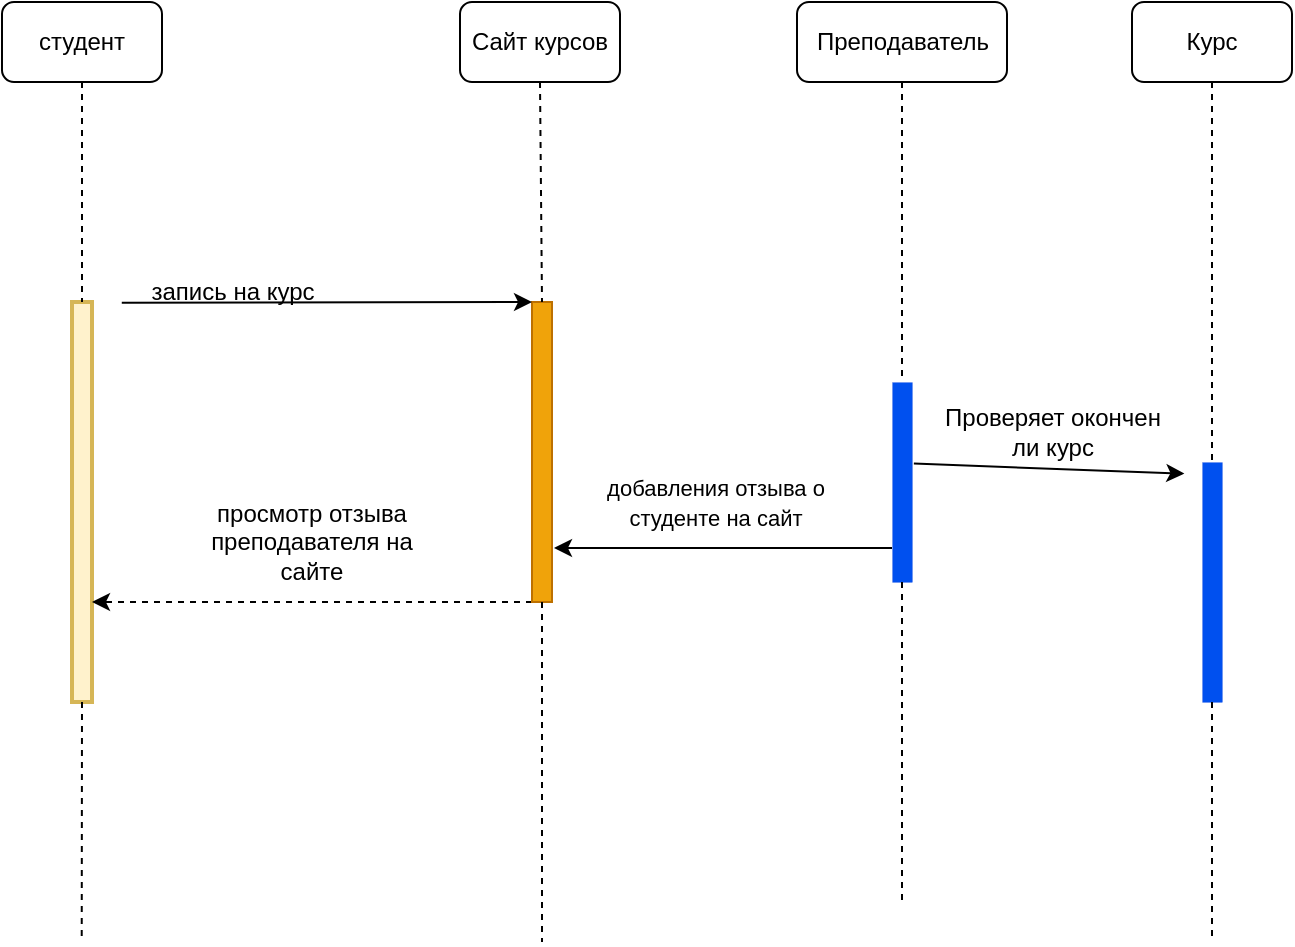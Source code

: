 <mxfile version="26.0.3">
  <diagram id="mAP6cqxLRKaeT77oycJb" name="Страница 1">
    <mxGraphModel dx="1290" dy="611" grid="1" gridSize="10" guides="1" tooltips="1" connect="1" arrows="1" fold="1" page="1" pageScale="1" pageWidth="827" pageHeight="1169" math="0" shadow="0">
      <root>
        <mxCell id="0" />
        <mxCell id="1" parent="0" />
        <mxCell id="GWOxY-jc9z-73p6T1NB9-2" value="" style="rounded=0;whiteSpace=wrap;html=1;fillColor=#fff2cc;strokeColor=#d6b656;strokeWidth=2;" parent="1" vertex="1">
          <mxGeometry x="140" y="840" width="10" height="200" as="geometry" />
        </mxCell>
        <mxCell id="GWOxY-jc9z-73p6T1NB9-3" value="Преподаватель" style="rounded=1;whiteSpace=wrap;html=1;strokeWidth=1;" parent="1" vertex="1">
          <mxGeometry x="502.5" y="690" width="105" height="40" as="geometry" />
        </mxCell>
        <mxCell id="GWOxY-jc9z-73p6T1NB9-4" value="&lt;span style=&quot;color: rgba(0, 0, 0, 0); font-family: monospace; font-size: 0px; text-align: start;&quot;&gt;%3CmxGraphModel%3E%3Croot%3E%3CmxCell%20id%3D%220%22%2F%3E%3CmxCell%20id%3D%221%22%20parent%3D%220%22%2F%3E%3CmxCell%20id%3D%222%22%20value%3D%221.2.%20%D0%9A%D0%BD%D0%B8%D0%B3%D0%B0%20%D0%B8%D0%B4%D0%B5%D1%82%20%D0%B1%D0%B8%D0%B1%D0%BB%D0%B8%D0%BE%D1%82%D0%B5%D0%BA%D0%B0%D1%80%D1%8E%22%20style%3D%22text%3Bhtml%3D1%3Balign%3Dcenter%3BverticalAlign%3Dmiddle%3Bresizable%3D0%3Bpoints%3D%5B%5D%3Bautosize%3D1%3BstrokeColor%3Dnone%3BfillColor%3Dnone%3B%22%20vertex%3D%221%22%20parent%3D%221%22%3E%3CmxGeometry%20x%3D%22375%22%20y%3D%22485%22%20width%3D%22190%22%20height%3D%2230%22%20as%3D%22geometry%22%2F%3E%3C%2FmxCell%3E%3C%2Froot%3E%3C%2FmxGraphModel%3E&lt;/span&gt;&lt;span style=&quot;color: rgba(0, 0, 0, 0); font-family: monospace; font-size: 0px; text-align: start;&quot;&gt;%3CmxGraphModel%3E%3Croot%3E%3CmxCell%20id%3D%220%22%2F%3E%3CmxCell%20id%3D%221%22%20parent%3D%220%22%2F%3E%3CmxCell%20id%3D%222%22%20value%3D%221.2.%20%D0%9A%D0%BD%D0%B8%D0%B3%D0%B0%20%D0%B8%D0%B4%D0%B5%D1%82%20%D0%B1%D0%B8%D0%B1%D0%BB%D0%B8%D0%BE%D1%82%D0%B5%D0%BA%D0%B0%D1%80%D1%8E%22%20style%3D%22text%3Bhtml%3D1%3Balign%3Dcenter%3BverticalAlign%3Dmiddle%3Bresizable%3D0%3Bpoints%3D%5B%5D%3Bautosize%3D1%3BstrokeColor%3Dnone%3BfillColor%3Dnone%3B%22%20vertex%3D%221%22%20parent%3D%221%22%3E%3CmxGeometry%20x%3D%22375%22%20y%3D%22485%22%20width%3D%22190%22%20height%3D%2230%22%20as%3D%22geometry%22%2F%3E%3C%2FmxCell%3E%3C%2Froot%3E%3C%2FmxGraphModel%3E&lt;/span&gt;" style="rounded=0;whiteSpace=wrap;html=1;fillColor=#0050ef;strokeColor=#001DBC;strokeWidth=0;fontColor=#ffffff;" parent="1" vertex="1">
          <mxGeometry x="550" y="880" width="10" height="100" as="geometry" />
        </mxCell>
        <mxCell id="Atdu3RBCaDwWSJeL8t3D-6" style="edgeStyle=orthogonalEdgeStyle;rounded=0;orthogonalLoop=1;jettySize=auto;html=1;entryX=1;entryY=0.75;entryDx=0;entryDy=0;dashed=1;" parent="1" source="GWOxY-jc9z-73p6T1NB9-5" target="GWOxY-jc9z-73p6T1NB9-2" edge="1">
          <mxGeometry relative="1" as="geometry">
            <Array as="points">
              <mxPoint x="310" y="990" />
              <mxPoint x="310" y="990" />
            </Array>
          </mxGeometry>
        </mxCell>
        <mxCell id="GWOxY-jc9z-73p6T1NB9-5" value="" style="rounded=0;whiteSpace=wrap;html=1;fillColor=#f0a30a;strokeColor=#BD7000;strokeWidth=1;fontColor=#000000;" parent="1" vertex="1">
          <mxGeometry x="370" y="840" width="10" height="150" as="geometry" />
        </mxCell>
        <mxCell id="GWOxY-jc9z-73p6T1NB9-7" value="" style="endArrow=classic;html=1;rounded=0;entryX=0;entryY=0;entryDx=0;entryDy=0;exitX=-0.001;exitY=0.679;exitDx=0;exitDy=0;exitPerimeter=0;" parent="1" source="GWOxY-jc9z-73p6T1NB9-8" target="GWOxY-jc9z-73p6T1NB9-5" edge="1">
          <mxGeometry width="50" height="50" relative="1" as="geometry">
            <mxPoint x="220" y="920" as="sourcePoint" />
            <mxPoint x="480" y="950" as="targetPoint" />
          </mxGeometry>
        </mxCell>
        <mxCell id="GWOxY-jc9z-73p6T1NB9-8" value="запись на курс" style="text;html=1;align=center;verticalAlign=middle;resizable=0;points=[];autosize=1;strokeColor=none;fillColor=none;" parent="1" vertex="1">
          <mxGeometry x="165" y="820" width="110" height="30" as="geometry" />
        </mxCell>
        <mxCell id="GWOxY-jc9z-73p6T1NB9-16" value="" style="endArrow=none;dashed=1;html=1;rounded=0;exitX=0.5;exitY=1;exitDx=0;exitDy=0;entryX=0.5;entryY=0;entryDx=0;entryDy=0;" parent="1" source="GWOxY-jc9z-73p6T1NB9-28" target="GWOxY-jc9z-73p6T1NB9-5" edge="1">
          <mxGeometry width="50" height="50" relative="1" as="geometry">
            <mxPoint x="380" y="760" as="sourcePoint" />
            <mxPoint x="380" y="840" as="targetPoint" />
          </mxGeometry>
        </mxCell>
        <mxCell id="GWOxY-jc9z-73p6T1NB9-19" value="Курс" style="rounded=1;whiteSpace=wrap;html=1;strokeWidth=1;" parent="1" vertex="1">
          <mxGeometry x="670" y="690" width="80" height="40" as="geometry" />
        </mxCell>
        <mxCell id="GWOxY-jc9z-73p6T1NB9-20" value="&lt;span style=&quot;color: rgba(0, 0, 0, 0); font-family: monospace; font-size: 0px; text-align: start;&quot;&gt;%3CmxGraphModel%3E%3Croot%3E%3CmxCell%20id%3D%220%22%2F%3E%3CmxCell%20id%3D%221%22%20parent%3D%220%22%2F%3E%3CmxCell%20id%3D%222%22%20value%3D%221.2.%20%D0%9A%D0%BD%D0%B8%D0%B3%D0%B0%20%D0%B8%D0%B4%D0%B5%D1%82%20%D0%B1%D0%B8%D0%B1%D0%BB%D0%B8%D0%BE%D1%82%D0%B5%D0%BA%D0%B0%D1%80%D1%8E%22%20style%3D%22text%3Bhtml%3D1%3Balign%3Dcenter%3BverticalAlign%3Dmiddle%3Bresizable%3D0%3Bpoints%3D%5B%5D%3Bautosize%3D1%3BstrokeColor%3Dnone%3BfillColor%3Dnone%3B%22%20vertex%3D%221%22%20parent%3D%221%22%3E%3CmxGeometry%20x%3D%22375%22%20y%3D%22485%22%20width%3D%22190%22%20height%3D%2230%22%20as%3D%22geometry%22%2F%3E%3C%2FmxCell%3E%3C%2Froot%3E%3C%2FmxGraphModel%3E&lt;/span&gt;&lt;span style=&quot;color: rgba(0, 0, 0, 0); font-family: monospace; font-size: 0px; text-align: start;&quot;&gt;%3CmxGraphModel%3E%3Croot%3E%3CmxCell%20id%3D%220%22%2F%3E%3CmxCell%20id%3D%221%22%20parent%3D%220%22%2F%3E%3CmxCell%20id%3D%222%22%20value%3D%221.2.%20%D0%9A%D0%BD%D0%B8%D0%B3%D0%B0%20%D0%B8%D0%B4%D0%B5%D1%82%20%D0%B1%D0%B8%D0%B1%D0%BB%D0%B8%D0%BE%D1%82%D0%B5%D0%BA%D0%B0%D1%80%D1%8E%22%20style%3D%22text%3Bhtml%3D1%3Balign%3Dcenter%3BverticalAlign%3Dmiddle%3Bresizable%3D0%3Bpoints%3D%5B%5D%3Bautosize%3D1%3BstrokeColor%3Dnone%3BfillColor%3Dnone%3B%22%20vertex%3D%221%22%20parent%3D%221%22%3E%3CmxGeometry%20x%3D%22375%22%20y%3D%22485%22%20width%3D%22190%22%20height%3D%2230%22%20as%3D%22geometry%22%2F%3E%3C%2FmxCell%3E%3C%2Froot%3E%3C%2FmxGraphModel%3E&lt;/span&gt;" style="rounded=0;whiteSpace=wrap;html=1;fillColor=#0050ef;strokeColor=#001DBC;strokeWidth=0;fontColor=#ffffff;" parent="1" vertex="1">
          <mxGeometry x="705" y="920" width="10" height="120" as="geometry" />
        </mxCell>
        <mxCell id="GWOxY-jc9z-73p6T1NB9-23" value="" style="endArrow=classic;html=1;rounded=0;entryX=1.009;entryY=1.02;entryDx=0;entryDy=0;exitX=1.093;exitY=0.408;exitDx=0;exitDy=0;exitPerimeter=0;entryPerimeter=0;" parent="1" source="GWOxY-jc9z-73p6T1NB9-4" target="GWOxY-jc9z-73p6T1NB9-24" edge="1">
          <mxGeometry width="50" height="50" relative="1" as="geometry">
            <mxPoint x="580" y="1060" as="sourcePoint" />
            <mxPoint x="740" y="1070" as="targetPoint" />
          </mxGeometry>
        </mxCell>
        <mxCell id="GWOxY-jc9z-73p6T1NB9-24" value="Проверяет окончен &lt;br&gt;ли курс" style="text;html=1;align=center;verticalAlign=middle;resizable=0;points=[];autosize=1;strokeColor=none;fillColor=none;" parent="1" vertex="1">
          <mxGeometry x="565" y="885" width="130" height="40" as="geometry" />
        </mxCell>
        <mxCell id="GWOxY-jc9z-73p6T1NB9-28" value="Сайт курсов" style="rounded=1;whiteSpace=wrap;html=1;strokeWidth=1;" parent="1" vertex="1">
          <mxGeometry x="334" y="690" width="80" height="40" as="geometry" />
        </mxCell>
        <mxCell id="GWOxY-jc9z-73p6T1NB9-34" value="студент" style="rounded=1;whiteSpace=wrap;html=1;strokeWidth=1;" parent="1" vertex="1">
          <mxGeometry x="105" y="690" width="80" height="40" as="geometry" />
        </mxCell>
        <mxCell id="GWOxY-jc9z-73p6T1NB9-35" value="" style="endArrow=none;dashed=1;html=1;rounded=0;exitX=0.5;exitY=1;exitDx=0;exitDy=0;entryX=0.5;entryY=0;entryDx=0;entryDy=0;" parent="1" source="GWOxY-jc9z-73p6T1NB9-34" target="GWOxY-jc9z-73p6T1NB9-2" edge="1">
          <mxGeometry width="50" height="50" relative="1" as="geometry">
            <mxPoint x="144.41" y="730.0" as="sourcePoint" />
            <mxPoint x="145.41" y="840.0" as="targetPoint" />
          </mxGeometry>
        </mxCell>
        <mxCell id="GWOxY-jc9z-73p6T1NB9-36" value="" style="endArrow=none;dashed=1;html=1;rounded=0;exitX=0.5;exitY=1;exitDx=0;exitDy=0;entryX=0.5;entryY=0;entryDx=0;entryDy=0;" parent="1" source="GWOxY-jc9z-73p6T1NB9-2" edge="1">
          <mxGeometry width="50" height="50" relative="1" as="geometry">
            <mxPoint x="144.86" y="1050.0" as="sourcePoint" />
            <mxPoint x="144.86" y="1160.0" as="targetPoint" />
          </mxGeometry>
        </mxCell>
        <mxCell id="GWOxY-jc9z-73p6T1NB9-37" value="" style="endArrow=none;dashed=1;html=1;rounded=0;exitX=0.5;exitY=1;exitDx=0;exitDy=0;entryX=0.5;entryY=0;entryDx=0;entryDy=0;" parent="1" source="GWOxY-jc9z-73p6T1NB9-3" target="GWOxY-jc9z-73p6T1NB9-4" edge="1">
          <mxGeometry width="50" height="50" relative="1" as="geometry">
            <mxPoint x="555" y="740" as="sourcePoint" />
            <mxPoint x="556" y="850" as="targetPoint" />
          </mxGeometry>
        </mxCell>
        <mxCell id="GWOxY-jc9z-73p6T1NB9-38" value="" style="endArrow=none;dashed=1;html=1;rounded=0;exitX=0.5;exitY=1;exitDx=0;exitDy=0;" parent="1" source="GWOxY-jc9z-73p6T1NB9-5" edge="1">
          <mxGeometry width="50" height="50" relative="1" as="geometry">
            <mxPoint x="370" y="1049" as="sourcePoint" />
            <mxPoint x="375" y="1160" as="targetPoint" />
          </mxGeometry>
        </mxCell>
        <mxCell id="GWOxY-jc9z-73p6T1NB9-41" value="" style="endArrow=none;dashed=1;html=1;rounded=0;entryX=0.5;entryY=0;entryDx=0;entryDy=0;exitX=0.5;exitY=1;exitDx=0;exitDy=0;" parent="1" source="GWOxY-jc9z-73p6T1NB9-19" target="GWOxY-jc9z-73p6T1NB9-20" edge="1">
          <mxGeometry width="50" height="50" relative="1" as="geometry">
            <mxPoint x="730" y="750" as="sourcePoint" />
            <mxPoint x="735" y="900" as="targetPoint" />
          </mxGeometry>
        </mxCell>
        <mxCell id="GWOxY-jc9z-73p6T1NB9-43" value="" style="endArrow=none;dashed=1;html=1;rounded=0;exitX=0.5;exitY=1;exitDx=0;exitDy=0;" parent="1" source="GWOxY-jc9z-73p6T1NB9-20" edge="1">
          <mxGeometry width="50" height="50" relative="1" as="geometry">
            <mxPoint x="705" y="1070.0" as="sourcePoint" />
            <mxPoint x="710" y="1160" as="targetPoint" />
          </mxGeometry>
        </mxCell>
        <mxCell id="GWOxY-jc9z-73p6T1NB9-44" value="" style="endArrow=none;dashed=1;html=1;rounded=0;exitX=0.5;exitY=1;exitDx=0;exitDy=0;" parent="1" edge="1">
          <mxGeometry width="50" height="50" relative="1" as="geometry">
            <mxPoint x="555" y="980.0" as="sourcePoint" />
            <mxPoint x="555" y="1139" as="targetPoint" />
          </mxGeometry>
        </mxCell>
        <mxCell id="Atdu3RBCaDwWSJeL8t3D-2" style="edgeStyle=orthogonalEdgeStyle;rounded=0;orthogonalLoop=1;jettySize=auto;html=1;entryX=1.1;entryY=0.82;entryDx=0;entryDy=0;entryPerimeter=0;" parent="1" source="GWOxY-jc9z-73p6T1NB9-4" target="GWOxY-jc9z-73p6T1NB9-5" edge="1">
          <mxGeometry relative="1" as="geometry">
            <Array as="points">
              <mxPoint x="510" y="963" />
              <mxPoint x="510" y="963" />
            </Array>
          </mxGeometry>
        </mxCell>
        <mxCell id="Atdu3RBCaDwWSJeL8t3D-3" value="&lt;span style=&quot;font-size: 11px; text-wrap-mode: nowrap; background-color: rgb(255, 255, 255);&quot;&gt;добавления отзыва о &lt;br&gt;студенте на сайт&lt;/span&gt;" style="rounded=0;whiteSpace=wrap;html=1;fillColor=none;strokeColor=none;" parent="1" vertex="1">
          <mxGeometry x="384" y="890" width="156" height="100" as="geometry" />
        </mxCell>
        <mxCell id="Atdu3RBCaDwWSJeL8t3D-7" value="просмотр отзыва преподавателя на сайте" style="rounded=0;whiteSpace=wrap;html=1;fillColor=none;strokeColor=none;" parent="1" vertex="1">
          <mxGeometry x="200" y="930" width="120" height="60" as="geometry" />
        </mxCell>
      </root>
    </mxGraphModel>
  </diagram>
</mxfile>
